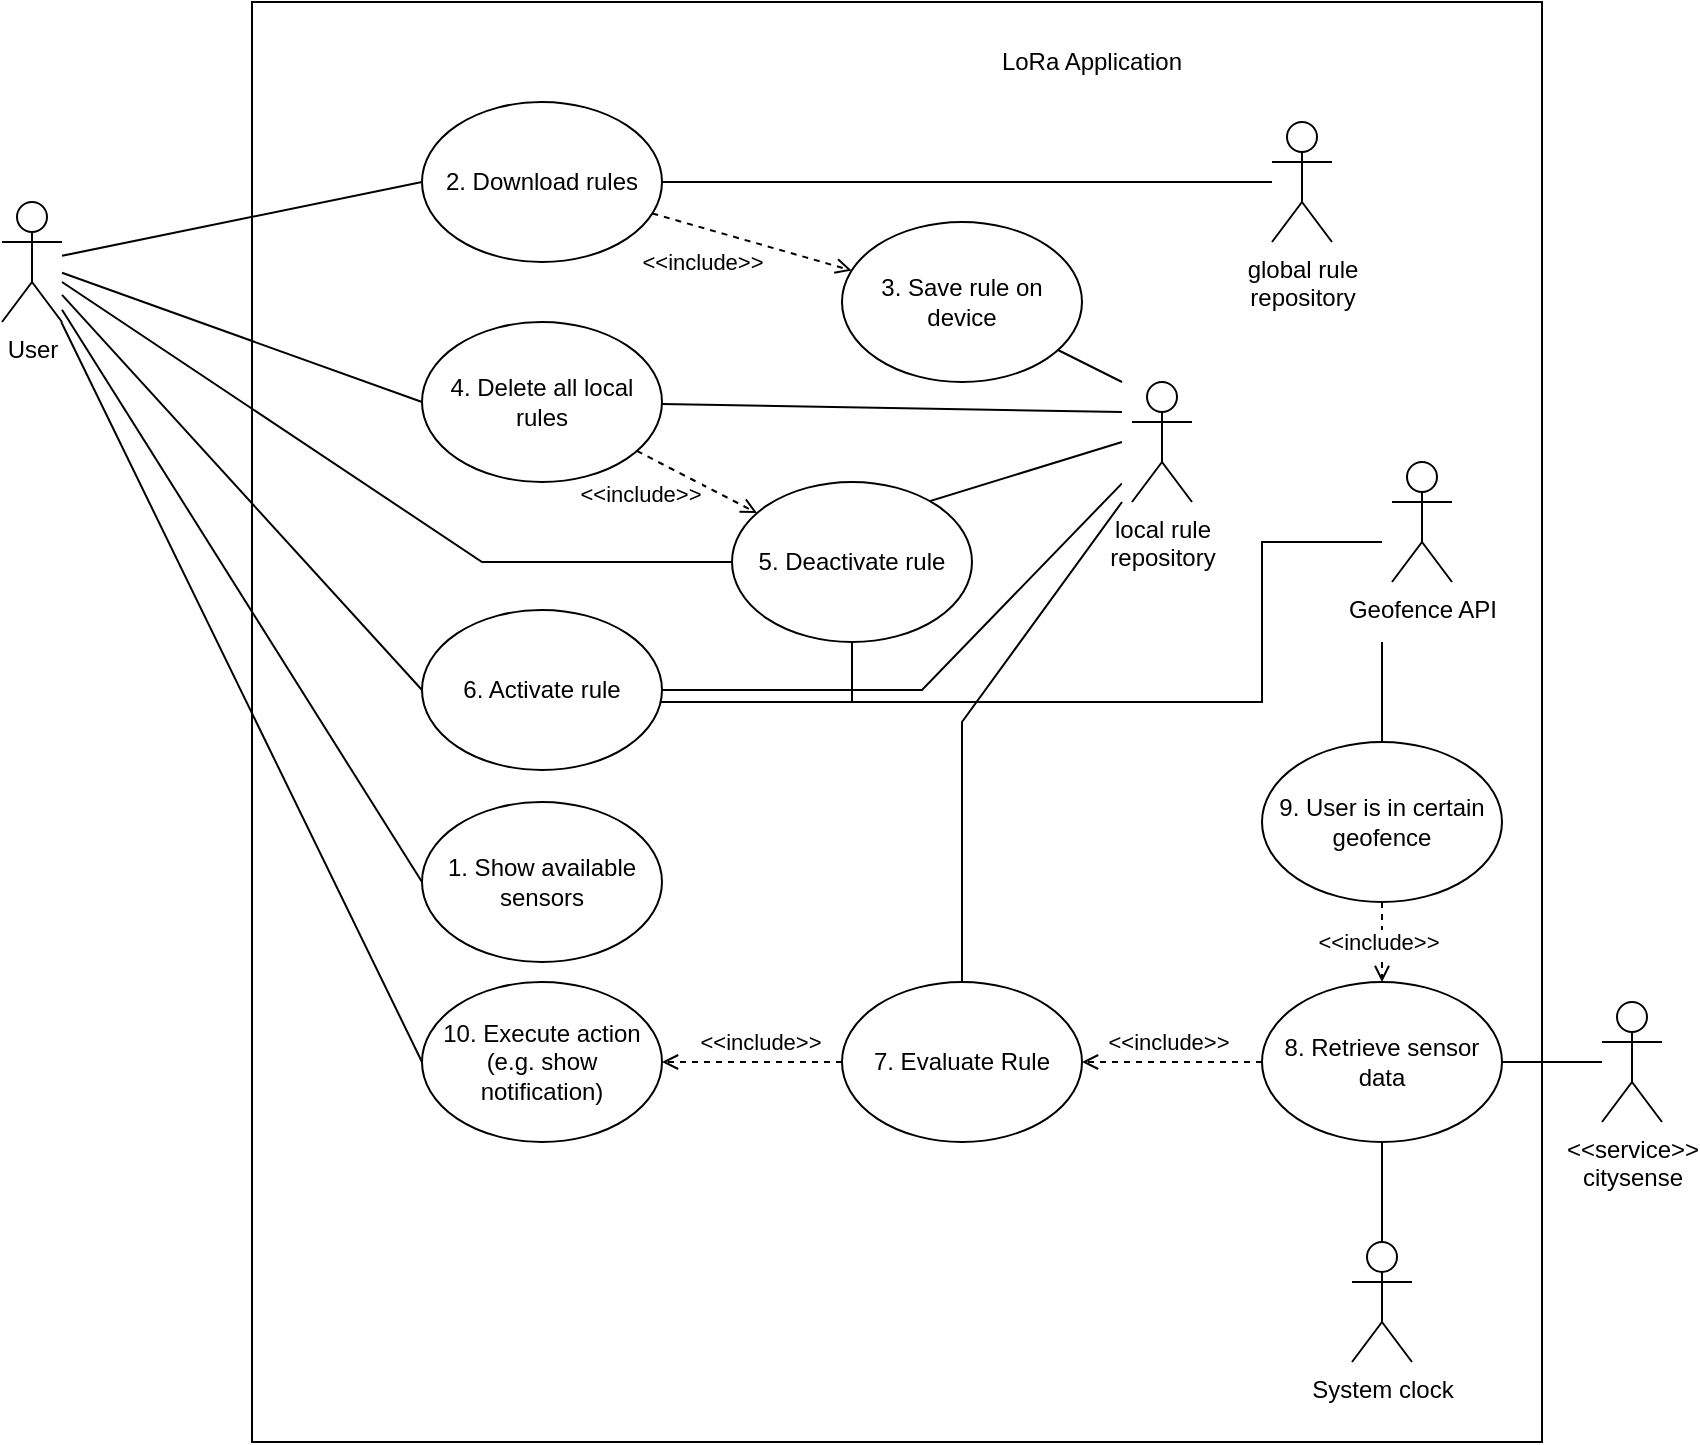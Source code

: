 <mxfile version="13.9.9" type="device"><diagram id="OYUaycwtY-l5_DIhabLi" name="Seite-1"><mxGraphModel dx="1673" dy="967" grid="1" gridSize="10" guides="1" tooltips="1" connect="1" arrows="1" fold="1" page="1" pageScale="1" pageWidth="1169" pageHeight="827" math="0" shadow="0"><root><mxCell id="0"/><mxCell id="1" parent="0"/><mxCell id="51xd2Fuq8mobA4fha_WZ-3" value="" style="rounded=0;whiteSpace=wrap;html=1;" parent="1" vertex="1"><mxGeometry x="165" y="30" width="645" height="720" as="geometry"/></mxCell><mxCell id="51xd2Fuq8mobA4fha_WZ-9" style="edgeStyle=none;rounded=0;orthogonalLoop=1;jettySize=auto;html=1;entryX=0;entryY=0.5;entryDx=0;entryDy=0;endArrow=none;endFill=0;" parent="1" source="51xd2Fuq8mobA4fha_WZ-1" target="51xd2Fuq8mobA4fha_WZ-8" edge="1"><mxGeometry relative="1" as="geometry"/></mxCell><mxCell id="51xd2Fuq8mobA4fha_WZ-19" style="edgeStyle=none;rounded=0;orthogonalLoop=1;jettySize=auto;html=1;entryX=0;entryY=0.5;entryDx=0;entryDy=0;endArrow=none;endFill=0;" parent="1" source="51xd2Fuq8mobA4fha_WZ-1" target="51xd2Fuq8mobA4fha_WZ-18" edge="1"><mxGeometry relative="1" as="geometry"/></mxCell><mxCell id="51xd2Fuq8mobA4fha_WZ-23" style="edgeStyle=none;rounded=0;orthogonalLoop=1;jettySize=auto;html=1;entryX=0;entryY=0.5;entryDx=0;entryDy=0;endArrow=none;endFill=0;" parent="1" source="51xd2Fuq8mobA4fha_WZ-1" target="51xd2Fuq8mobA4fha_WZ-22" edge="1"><mxGeometry relative="1" as="geometry"/></mxCell><mxCell id="51xd2Fuq8mobA4fha_WZ-43" style="edgeStyle=none;rounded=0;orthogonalLoop=1;jettySize=auto;html=1;endArrow=none;endFill=0;entryX=0;entryY=0.5;entryDx=0;entryDy=0;" parent="1" source="51xd2Fuq8mobA4fha_WZ-1" target="51xd2Fuq8mobA4fha_WZ-39" edge="1"><mxGeometry relative="1" as="geometry"/></mxCell><mxCell id="csUR8aMwmRCW8uEkJaW7-7" style="rounded=0;orthogonalLoop=1;jettySize=auto;html=1;entryX=0;entryY=0.5;entryDx=0;entryDy=0;endArrow=none;endFill=0;" parent="1" source="51xd2Fuq8mobA4fha_WZ-1" target="csUR8aMwmRCW8uEkJaW7-6" edge="1"><mxGeometry relative="1" as="geometry"><Array as="points"><mxPoint x="280" y="310"/></Array></mxGeometry></mxCell><mxCell id="51xd2Fuq8mobA4fha_WZ-1" value="User" style="shape=umlActor;verticalLabelPosition=bottom;verticalAlign=top;html=1;" parent="1" vertex="1"><mxGeometry x="40" y="130" width="30" height="60" as="geometry"/></mxCell><mxCell id="51xd2Fuq8mobA4fha_WZ-21" style="edgeStyle=none;rounded=0;orthogonalLoop=1;jettySize=auto;html=1;entryX=1;entryY=0.5;entryDx=0;entryDy=0;endArrow=none;endFill=0;" parent="1" source="51xd2Fuq8mobA4fha_WZ-2" target="51xd2Fuq8mobA4fha_WZ-20" edge="1"><mxGeometry relative="1" as="geometry"/></mxCell><mxCell id="51xd2Fuq8mobA4fha_WZ-2" value="&amp;lt;&amp;lt;service&amp;gt;&amp;gt;&lt;br&gt;citysense" style="shape=umlActor;verticalLabelPosition=bottom;verticalAlign=top;html=1;" parent="1" vertex="1"><mxGeometry x="840" y="530" width="30" height="60" as="geometry"/></mxCell><mxCell id="51xd2Fuq8mobA4fha_WZ-4" value="LoRa Application" style="text;html=1;strokeColor=none;fillColor=none;align=center;verticalAlign=middle;whiteSpace=wrap;rounded=0;" parent="1" vertex="1"><mxGeometry x="525" y="50" width="120" height="20" as="geometry"/></mxCell><mxCell id="51xd2Fuq8mobA4fha_WZ-5" value="1. Show available sensors" style="ellipse;whiteSpace=wrap;html=1;" parent="1" vertex="1"><mxGeometry x="250" y="430" width="120" height="80" as="geometry"/></mxCell><mxCell id="51xd2Fuq8mobA4fha_WZ-6" style="rounded=0;orthogonalLoop=1;jettySize=auto;html=1;endArrow=none;endFill=0;entryX=0;entryY=0.5;entryDx=0;entryDy=0;" parent="1" source="51xd2Fuq8mobA4fha_WZ-1" target="51xd2Fuq8mobA4fha_WZ-5" edge="1"><mxGeometry relative="1" as="geometry"/></mxCell><mxCell id="csUR8aMwmRCW8uEkJaW7-5" style="edgeStyle=none;rounded=0;orthogonalLoop=1;jettySize=auto;html=1;entryX=0;entryY=0.25;entryDx=0;entryDy=0;endArrow=none;endFill=0;" parent="1" source="51xd2Fuq8mobA4fha_WZ-8" target="csUR8aMwmRCW8uEkJaW7-47" edge="1"><mxGeometry relative="1" as="geometry"/></mxCell><mxCell id="csUR8aMwmRCW8uEkJaW7-11" style="edgeStyle=none;rounded=0;orthogonalLoop=1;jettySize=auto;html=1;endArrow=open;endFill=0;dashed=1;" parent="1" source="51xd2Fuq8mobA4fha_WZ-8" target="csUR8aMwmRCW8uEkJaW7-6" edge="1"><mxGeometry relative="1" as="geometry"/></mxCell><mxCell id="csUR8aMwmRCW8uEkJaW7-12" value="&lt;span style=&quot;color: rgba(0 , 0 , 0 , 0) ; font-family: monospace ; font-size: 0px ; background-color: rgb(248 , 249 , 250)&quot;&gt;%3CmxGraphModel%3E%3Croot%3E%3CmxCell%20id%3D%220%22%2F%3E%3CmxCell%20id%3D%221%22%20parent%3D%220%22%2F%3E%3CmxCell%20id%3D%222%22%20value%3D%22%26amp%3Blt%3B%26amp%3Blt%3Binclude%26amp%3Bgt%3B%26amp%3Bgt%3B%22%20style%3D%22edgeLabel%3Bhtml%3D1%3Balign%3Dcenter%3BverticalAlign%3Dmiddle%3Bresizable%3D0%3Bpoints%3D%5B%5D%3BlabelBackgroundColor%3D%23ffffff%3B%22%20vertex%3D%221%22%20connectable%3D%220%22%20parent%3D%221%22%3E%3CmxGeometry%20x%3D%22765.893%22%20y%3D%22274.154%22%20as%3D%22geometry%22%2F%3E%3C%2FmxCell%3E%3C%2Froot%3E%3C%2FmxGraphModel%3E&lt;/span&gt;" style="edgeLabel;html=1;align=center;verticalAlign=middle;resizable=0;points=[];" parent="csUR8aMwmRCW8uEkJaW7-11" vertex="1" connectable="0"><mxGeometry x="-0.331" y="-1" relative="1" as="geometry"><mxPoint as="offset"/></mxGeometry></mxCell><mxCell id="csUR8aMwmRCW8uEkJaW7-13" value="&amp;lt;&amp;lt;include&amp;gt;&amp;gt;" style="edgeLabel;html=1;align=center;verticalAlign=middle;resizable=0;points=[];" parent="csUR8aMwmRCW8uEkJaW7-11" vertex="1" connectable="0"><mxGeometry x="-0.291" y="-4" relative="1" as="geometry"><mxPoint x="-18.45" y="6.3" as="offset"/></mxGeometry></mxCell><mxCell id="51xd2Fuq8mobA4fha_WZ-8" value="4. Delete all local rules" style="ellipse;whiteSpace=wrap;html=1;" parent="1" vertex="1"><mxGeometry x="250" y="190" width="120" height="80" as="geometry"/></mxCell><mxCell id="csUR8aMwmRCW8uEkJaW7-3" style="rounded=0;orthogonalLoop=1;jettySize=auto;html=1;dashed=1;endArrow=open;endFill=0;" parent="1" source="51xd2Fuq8mobA4fha_WZ-18" target="csUR8aMwmRCW8uEkJaW7-22" edge="1"><mxGeometry relative="1" as="geometry"/></mxCell><mxCell id="csUR8aMwmRCW8uEkJaW7-8" value="&amp;lt;&amp;lt;include&amp;gt;&amp;gt;" style="edgeLabel;html=1;align=center;verticalAlign=middle;resizable=0;points=[];labelBackgroundColor=#ffffff;" parent="csUR8aMwmRCW8uEkJaW7-3" vertex="1" connectable="0"><mxGeometry x="-0.095" relative="1" as="geometry"><mxPoint x="-20.34" y="11.33" as="offset"/></mxGeometry></mxCell><mxCell id="51xd2Fuq8mobA4fha_WZ-18" value="2. Download rules" style="ellipse;whiteSpace=wrap;html=1;" parent="1" vertex="1"><mxGeometry x="250" y="80" width="120" height="80" as="geometry"/></mxCell><mxCell id="51xd2Fuq8mobA4fha_WZ-37" style="edgeStyle=none;rounded=0;orthogonalLoop=1;jettySize=auto;html=1;endArrow=open;endFill=0;dashed=1;" parent="1" source="51xd2Fuq8mobA4fha_WZ-20" target="51xd2Fuq8mobA4fha_WZ-35" edge="1"><mxGeometry relative="1" as="geometry"/></mxCell><mxCell id="51xd2Fuq8mobA4fha_WZ-38" value="&amp;lt;&amp;lt;include&amp;gt;&amp;gt;" style="edgeLabel;html=1;align=center;verticalAlign=middle;resizable=0;points=[];" parent="51xd2Fuq8mobA4fha_WZ-37" vertex="1" connectable="0"><mxGeometry x="-0.336" y="3" relative="1" as="geometry"><mxPoint x="-17.22" y="-13" as="offset"/></mxGeometry></mxCell><mxCell id="51xd2Fuq8mobA4fha_WZ-20" value="8. Retrieve sensor data" style="ellipse;whiteSpace=wrap;html=1;" parent="1" vertex="1"><mxGeometry x="670" y="520" width="120" height="80" as="geometry"/></mxCell><mxCell id="csUR8aMwmRCW8uEkJaW7-54" style="edgeStyle=none;rounded=0;orthogonalLoop=1;jettySize=auto;html=1;startArrow=none;startFill=0;endArrow=none;endFill=0;" parent="1" source="51xd2Fuq8mobA4fha_WZ-22" target="csUR8aMwmRCW8uEkJaW7-47" edge="1"><mxGeometry relative="1" as="geometry"><Array as="points"><mxPoint x="500" y="374"/></Array></mxGeometry></mxCell><mxCell id="09ZbHfFC-96-tDvEdOaY-2" style="edgeStyle=orthogonalEdgeStyle;rounded=0;orthogonalLoop=1;jettySize=auto;html=1;endArrow=none;endFill=0;" edge="1" parent="1" source="51xd2Fuq8mobA4fha_WZ-22" target="csUR8aMwmRCW8uEkJaW7-49"><mxGeometry relative="1" as="geometry"><mxPoint x="550" y="370" as="targetPoint"/><Array as="points"><mxPoint x="670" y="380"/><mxPoint x="670" y="300"/></Array></mxGeometry></mxCell><mxCell id="51xd2Fuq8mobA4fha_WZ-22" value="6. Activate rule" style="ellipse;whiteSpace=wrap;html=1;" parent="1" vertex="1"><mxGeometry x="250" y="334" width="120" height="80" as="geometry"/></mxCell><mxCell id="51xd2Fuq8mobA4fha_WZ-34" style="edgeStyle=none;rounded=0;orthogonalLoop=1;jettySize=auto;html=1;endArrow=none;endFill=0;" parent="1" source="51xd2Fuq8mobA4fha_WZ-29" target="51xd2Fuq8mobA4fha_WZ-18" edge="1"><mxGeometry relative="1" as="geometry"/></mxCell><mxCell id="51xd2Fuq8mobA4fha_WZ-29" value="global rule&lt;br&gt;repository" style="shape=umlActor;verticalLabelPosition=bottom;verticalAlign=top;html=1;" parent="1" vertex="1"><mxGeometry x="675" y="90" width="30" height="60" as="geometry"/></mxCell><mxCell id="51xd2Fuq8mobA4fha_WZ-40" style="edgeStyle=none;rounded=0;orthogonalLoop=1;jettySize=auto;html=1;dashed=1;endArrow=open;endFill=0;" parent="1" source="51xd2Fuq8mobA4fha_WZ-35" target="51xd2Fuq8mobA4fha_WZ-39" edge="1"><mxGeometry relative="1" as="geometry"/></mxCell><mxCell id="51xd2Fuq8mobA4fha_WZ-41" value="&amp;lt;&amp;lt;include&amp;gt;&amp;gt;" style="edgeLabel;html=1;align=center;verticalAlign=middle;resizable=0;points=[];" parent="51xd2Fuq8mobA4fha_WZ-40" vertex="1" connectable="0"><mxGeometry x="-0.426" y="-2" relative="1" as="geometry"><mxPoint x="-15.43" y="-8" as="offset"/></mxGeometry></mxCell><mxCell id="csUR8aMwmRCW8uEkJaW7-41" style="rounded=0;orthogonalLoop=1;jettySize=auto;html=1;startArrow=none;startFill=0;endArrow=none;endFill=0;entryX=0;entryY=1;entryDx=0;entryDy=0;" parent="1" source="51xd2Fuq8mobA4fha_WZ-35" target="csUR8aMwmRCW8uEkJaW7-47" edge="1"><mxGeometry relative="1" as="geometry"><Array as="points"><mxPoint x="520" y="390"/></Array></mxGeometry></mxCell><mxCell id="51xd2Fuq8mobA4fha_WZ-35" value="7. Evaluate Rule" style="ellipse;whiteSpace=wrap;html=1;" parent="1" vertex="1"><mxGeometry x="460" y="520" width="120" height="80" as="geometry"/></mxCell><mxCell id="51xd2Fuq8mobA4fha_WZ-39" value="10. Execute action (e.g. show notification)" style="ellipse;whiteSpace=wrap;html=1;" parent="1" vertex="1"><mxGeometry x="250" y="520" width="120" height="80" as="geometry"/></mxCell><mxCell id="csUR8aMwmRCW8uEkJaW7-9" style="edgeStyle=none;rounded=0;orthogonalLoop=1;jettySize=auto;html=1;entryX=0;entryY=0.5;entryDx=0;entryDy=0;endArrow=none;endFill=0;exitX=0;exitY=0.5;exitDx=0;exitDy=0;" parent="1" source="csUR8aMwmRCW8uEkJaW7-6" target="csUR8aMwmRCW8uEkJaW7-47" edge="1"><mxGeometry relative="1" as="geometry"/></mxCell><mxCell id="09ZbHfFC-96-tDvEdOaY-1" style="edgeStyle=orthogonalEdgeStyle;rounded=0;orthogonalLoop=1;jettySize=auto;html=1;endArrow=none;endFill=0;" edge="1" parent="1" source="csUR8aMwmRCW8uEkJaW7-6" target="csUR8aMwmRCW8uEkJaW7-49"><mxGeometry relative="1" as="geometry"><Array as="points"><mxPoint x="465" y="380"/><mxPoint x="670" y="380"/><mxPoint x="670" y="300"/></Array></mxGeometry></mxCell><mxCell id="csUR8aMwmRCW8uEkJaW7-6" value="5. Deactivate rule" style="ellipse;whiteSpace=wrap;html=1;" parent="1" vertex="1"><mxGeometry x="405" y="270" width="120" height="80" as="geometry"/></mxCell><mxCell id="csUR8aMwmRCW8uEkJaW7-39" style="edgeStyle=none;rounded=0;orthogonalLoop=1;jettySize=auto;html=1;startArrow=none;startFill=0;endArrow=none;endFill=0;exitX=0;exitY=1;exitDx=0;exitDy=0;" parent="1" source="csUR8aMwmRCW8uEkJaW7-49" target="csUR8aMwmRCW8uEkJaW7-31" edge="1"><mxGeometry relative="1" as="geometry"/></mxCell><mxCell id="csUR8aMwmRCW8uEkJaW7-23" style="rounded=0;orthogonalLoop=1;jettySize=auto;html=1;entryX=0;entryY=0;entryDx=0;entryDy=0;endArrow=none;endFill=0;" parent="1" source="csUR8aMwmRCW8uEkJaW7-22" target="csUR8aMwmRCW8uEkJaW7-47" edge="1"><mxGeometry relative="1" as="geometry"/></mxCell><mxCell id="csUR8aMwmRCW8uEkJaW7-22" value="3. Save rule on device" style="ellipse;whiteSpace=wrap;html=1;" parent="1" vertex="1"><mxGeometry x="460" y="140" width="120" height="80" as="geometry"/></mxCell><mxCell id="csUR8aMwmRCW8uEkJaW7-38" style="edgeStyle=none;rounded=0;orthogonalLoop=1;jettySize=auto;html=1;startArrow=none;startFill=0;endArrow=open;endFill=0;dashed=1;" parent="1" source="csUR8aMwmRCW8uEkJaW7-31" target="51xd2Fuq8mobA4fha_WZ-20" edge="1"><mxGeometry relative="1" as="geometry"/></mxCell><mxCell id="csUR8aMwmRCW8uEkJaW7-42" value="&amp;lt;&amp;lt;include&amp;gt;&amp;gt;" style="edgeLabel;html=1;align=center;verticalAlign=middle;resizable=0;points=[];" parent="csUR8aMwmRCW8uEkJaW7-38" vertex="1" connectable="0"><mxGeometry x="0.308" y="-2" relative="1" as="geometry"><mxPoint y="-6" as="offset"/></mxGeometry></mxCell><mxCell id="csUR8aMwmRCW8uEkJaW7-31" value="9. User is in certain geofence" style="ellipse;whiteSpace=wrap;html=1;" parent="1" vertex="1"><mxGeometry x="670" y="400" width="120" height="80" as="geometry"/></mxCell><mxCell id="csUR8aMwmRCW8uEkJaW7-35" style="edgeStyle=none;rounded=0;orthogonalLoop=1;jettySize=auto;html=1;startArrow=none;startFill=0;endArrow=none;endFill=0;" parent="1" source="csUR8aMwmRCW8uEkJaW7-36" target="51xd2Fuq8mobA4fha_WZ-20" edge="1"><mxGeometry relative="1" as="geometry"><mxPoint x="908.937" y="580" as="sourcePoint"/><mxPoint x="856.506" y="588.256" as="targetPoint"/></mxGeometry></mxCell><mxCell id="csUR8aMwmRCW8uEkJaW7-36" value="System clock" style="shape=umlActor;verticalLabelPosition=bottom;verticalAlign=top;html=1;" parent="1" vertex="1"><mxGeometry x="715" y="650" width="30" height="60" as="geometry"/></mxCell><mxCell id="csUR8aMwmRCW8uEkJaW7-47" value="" style="rounded=0;whiteSpace=wrap;html=1;labelBackgroundColor=#ffffff;strokeColor=none;" parent="1" vertex="1"><mxGeometry x="600" y="220" width="40" height="60" as="geometry"/></mxCell><mxCell id="51xd2Fuq8mobA4fha_WZ-51" value="local rule&lt;br&gt;repository" style="shape=umlActor;verticalLabelPosition=bottom;verticalAlign=top;html=1;" parent="1" vertex="1"><mxGeometry x="605" y="220" width="30" height="60" as="geometry"/></mxCell><mxCell id="csUR8aMwmRCW8uEkJaW7-49" value="" style="rounded=0;whiteSpace=wrap;html=1;labelBackgroundColor=#ffffff;strokeColor=none;" parent="1" vertex="1"><mxGeometry x="730" y="250" width="40" height="100" as="geometry"/></mxCell><mxCell id="csUR8aMwmRCW8uEkJaW7-16" value="Geofence API" style="shape=umlActor;verticalLabelPosition=bottom;verticalAlign=top;html=1;" parent="1" vertex="1"><mxGeometry x="735" y="260" width="30" height="60" as="geometry"/></mxCell></root></mxGraphModel></diagram></mxfile>